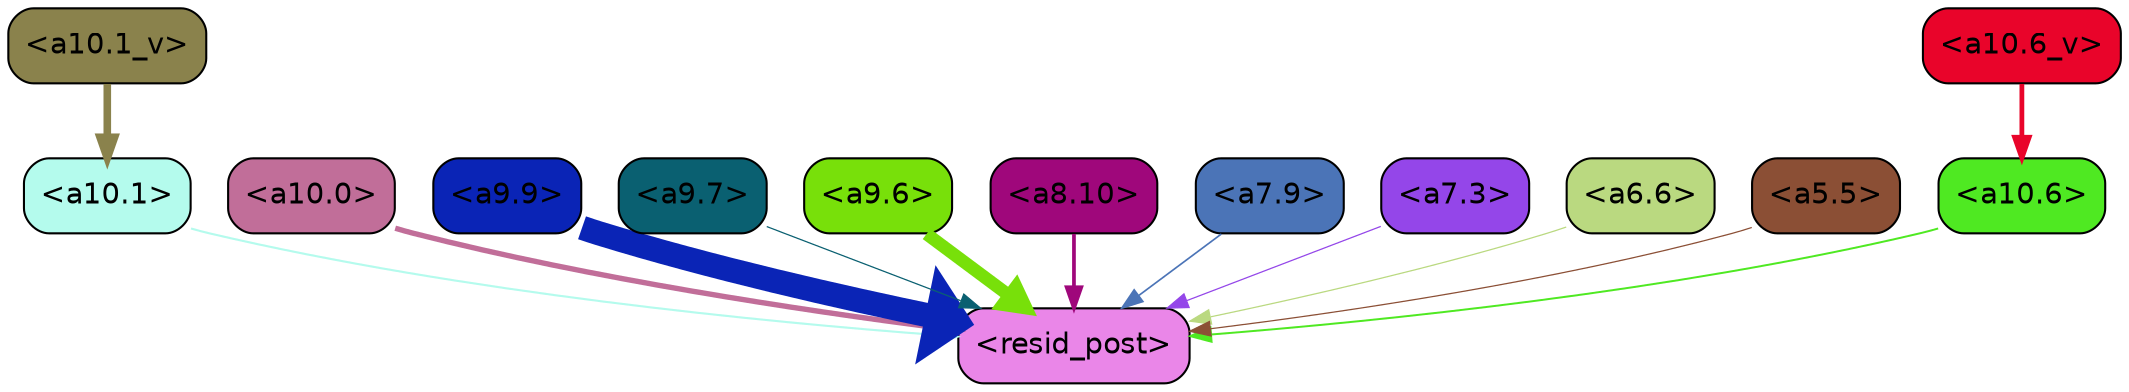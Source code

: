 strict digraph "" {
	graph [bgcolor=transparent,
		layout=dot,
		overlap=false,
		splines=true
	];
	"<a10.6>"	[color=black,
		fillcolor="#4fe922",
		fontname=Helvetica,
		shape=box,
		style="filled, rounded"];
	"<resid_post>"	[color=black,
		fillcolor="#ea86e8",
		fontname=Helvetica,
		shape=box,
		style="filled, rounded"];
	"<a10.6>" -> "<resid_post>"	[color="#4fe922",
		penwidth=0.9498605728149414];
	"<a10.1>"	[color=black,
		fillcolor="#b4fbed",
		fontname=Helvetica,
		shape=box,
		style="filled, rounded"];
	"<a10.1>" -> "<resid_post>"	[color="#b4fbed",
		penwidth=1.0084514617919922];
	"<a10.0>"	[color=black,
		fillcolor="#c16e99",
		fontname=Helvetica,
		shape=box,
		style="filled, rounded"];
	"<a10.0>" -> "<resid_post>"	[color="#c16e99",
		penwidth=2.5814952850341797];
	"<a9.9>"	[color=black,
		fillcolor="#0a24b6",
		fontname=Helvetica,
		shape=box,
		style="filled, rounded"];
	"<a9.9>" -> "<resid_post>"	[color="#0a24b6",
		penwidth=11.610888481140137];
	"<a9.7>"	[color=black,
		fillcolor="#0a6071",
		fontname=Helvetica,
		shape=box,
		style="filled, rounded"];
	"<a9.7>" -> "<resid_post>"	[color="#0a6071",
		penwidth=0.6];
	"<a9.6>"	[color=black,
		fillcolor="#78e00a",
		fontname=Helvetica,
		shape=box,
		style="filled, rounded"];
	"<a9.6>" -> "<resid_post>"	[color="#78e00a",
		penwidth=6.121421813964844];
	"<a8.10>"	[color=black,
		fillcolor="#9f077b",
		fontname=Helvetica,
		shape=box,
		style="filled, rounded"];
	"<a8.10>" -> "<resid_post>"	[color="#9f077b",
		penwidth=1.7841739654541016];
	"<a7.9>"	[color=black,
		fillcolor="#4b74b7",
		fontname=Helvetica,
		shape=box,
		style="filled, rounded"];
	"<a7.9>" -> "<resid_post>"	[color="#4b74b7",
		penwidth=0.8109169006347656];
	"<a7.3>"	[color=black,
		fillcolor="#9446e9",
		fontname=Helvetica,
		shape=box,
		style="filled, rounded"];
	"<a7.3>" -> "<resid_post>"	[color="#9446e9",
		penwidth=0.6];
	"<a6.6>"	[color=black,
		fillcolor="#bad980",
		fontname=Helvetica,
		shape=box,
		style="filled, rounded"];
	"<a6.6>" -> "<resid_post>"	[color="#bad980",
		penwidth=0.6];
	"<a5.5>"	[color=black,
		fillcolor="#8b4f35",
		fontname=Helvetica,
		shape=box,
		style="filled, rounded"];
	"<a5.5>" -> "<resid_post>"	[color="#8b4f35",
		penwidth=0.6];
	"<a10.6_v>"	[color=black,
		fillcolor="#e9042a",
		fontname=Helvetica,
		shape=box,
		style="filled, rounded"];
	"<a10.6_v>" -> "<a10.6>"	[color="#e9042a",
		penwidth=2.290935516357422];
	"<a10.1_v>"	[color=black,
		fillcolor="#8a824c",
		fontname=Helvetica,
		shape=box,
		style="filled, rounded"];
	"<a10.1_v>" -> "<a10.1>"	[color="#8a824c",
		penwidth=3.6398468017578125];
}
